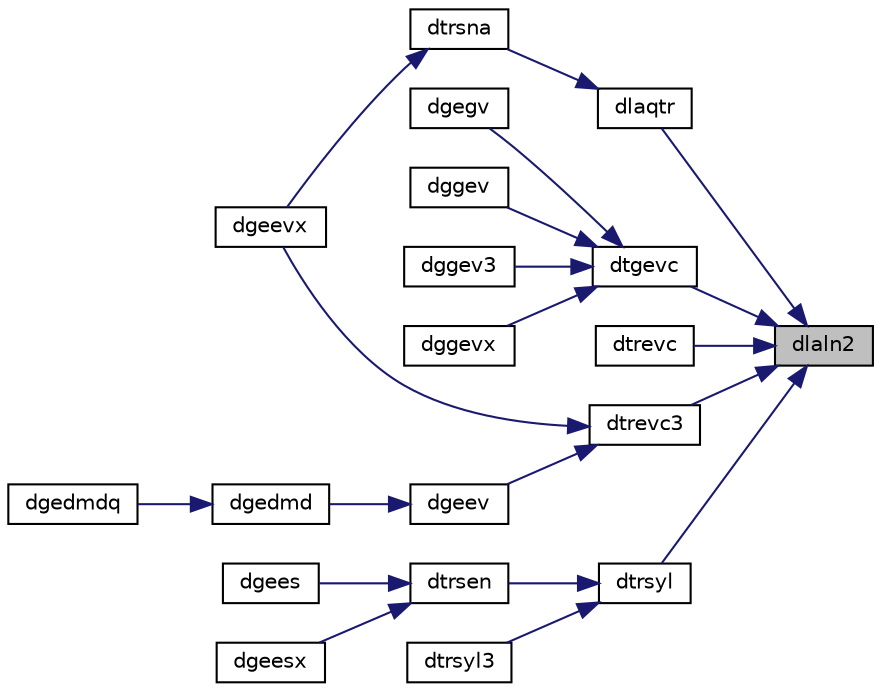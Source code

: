 digraph "dlaln2"
{
 // LATEX_PDF_SIZE
  edge [fontname="Helvetica",fontsize="10",labelfontname="Helvetica",labelfontsize="10"];
  node [fontname="Helvetica",fontsize="10",shape=record];
  rankdir="RL";
  Node1 [label="dlaln2",height=0.2,width=0.4,color="black", fillcolor="grey75", style="filled", fontcolor="black",tooltip="DLALN2 solves a 1-by-1 or 2-by-2 linear system of equations of the specified form."];
  Node1 -> Node2 [dir="back",color="midnightblue",fontsize="10",style="solid",fontname="Helvetica"];
  Node2 [label="dlaqtr",height=0.2,width=0.4,color="black", fillcolor="white", style="filled",URL="$dlaqtr_8f.html#a4ddb5f5d3f584b1bb41d99ab13cf44eb",tooltip="DLAQTR solves a real quasi-triangular system of equations, or a complex quasi-triangular system of sp..."];
  Node2 -> Node3 [dir="back",color="midnightblue",fontsize="10",style="solid",fontname="Helvetica"];
  Node3 [label="dtrsna",height=0.2,width=0.4,color="black", fillcolor="white", style="filled",URL="$dtrsna_8f.html#ab43d2d84b0705732572c187aa4558077",tooltip="DTRSNA"];
  Node3 -> Node4 [dir="back",color="midnightblue",fontsize="10",style="solid",fontname="Helvetica"];
  Node4 [label="dgeevx",height=0.2,width=0.4,color="black", fillcolor="white", style="filled",URL="$dgeevx_8f.html#a4e35e1d4e9b63ba9eef4ba8aff3debae",tooltip="DGEEVX computes the eigenvalues and, optionally, the left and/or right eigenvectors for GE matrices"];
  Node1 -> Node5 [dir="back",color="midnightblue",fontsize="10",style="solid",fontname="Helvetica"];
  Node5 [label="dtgevc",height=0.2,width=0.4,color="black", fillcolor="white", style="filled",URL="$dtgevc_8f.html#a60fe6f45ae036702cf7affea4f0de69c",tooltip="DTGEVC"];
  Node5 -> Node6 [dir="back",color="midnightblue",fontsize="10",style="solid",fontname="Helvetica"];
  Node6 [label="dgegv",height=0.2,width=0.4,color="black", fillcolor="white", style="filled",URL="$dgegv_8f.html#a4a909655349307569c2a11e703a7ac08",tooltip="DGEGV computes the eigenvalues and, optionally, the left and/or right eigenvectors of a real matrix p..."];
  Node5 -> Node7 [dir="back",color="midnightblue",fontsize="10",style="solid",fontname="Helvetica"];
  Node7 [label="dggev",height=0.2,width=0.4,color="black", fillcolor="white", style="filled",URL="$dggev_8f.html#a4f59e87e670a755b41cbdd7e97f36bea",tooltip="DGGEV computes the eigenvalues and, optionally, the left and/or right eigenvectors for GE matrices"];
  Node5 -> Node8 [dir="back",color="midnightblue",fontsize="10",style="solid",fontname="Helvetica"];
  Node8 [label="dggev3",height=0.2,width=0.4,color="black", fillcolor="white", style="filled",URL="$dggev3_8f.html#a28d81b96083b18aa21c47e2e6ff59e5a",tooltip="DGGEV3 computes the eigenvalues and, optionally, the left and/or right eigenvectors for GE matrices (..."];
  Node5 -> Node9 [dir="back",color="midnightblue",fontsize="10",style="solid",fontname="Helvetica"];
  Node9 [label="dggevx",height=0.2,width=0.4,color="black", fillcolor="white", style="filled",URL="$dggevx_8f.html#a58099bb0f4ebe6a1f6f6078e05a6fb78",tooltip="DGGEVX computes the eigenvalues and, optionally, the left and/or right eigenvectors for GE matrices"];
  Node1 -> Node10 [dir="back",color="midnightblue",fontsize="10",style="solid",fontname="Helvetica"];
  Node10 [label="dtrevc",height=0.2,width=0.4,color="black", fillcolor="white", style="filled",URL="$dtrevc_8f.html#a9b4b6d9f16d6869eff87fd28958e3582",tooltip="DTREVC"];
  Node1 -> Node11 [dir="back",color="midnightblue",fontsize="10",style="solid",fontname="Helvetica"];
  Node11 [label="dtrevc3",height=0.2,width=0.4,color="black", fillcolor="white", style="filled",URL="$dtrevc3_8f.html#aec8fffd4deebead8ad19bad3e29a25f3",tooltip="DTREVC3"];
  Node11 -> Node12 [dir="back",color="midnightblue",fontsize="10",style="solid",fontname="Helvetica"];
  Node12 [label="dgeev",height=0.2,width=0.4,color="black", fillcolor="white", style="filled",URL="$dgeev_8f.html#a66e19253344358f5dee1e60502b9e96f",tooltip="DGEEV computes the eigenvalues and, optionally, the left and/or right eigenvectors for GE matrices"];
  Node12 -> Node13 [dir="back",color="midnightblue",fontsize="10",style="solid",fontname="Helvetica"];
  Node13 [label="dgedmd",height=0.2,width=0.4,color="black", fillcolor="white", style="filled",URL="$dgedmd_8f90.html#a873ebfba3e94c6200e9f6da79644abb1",tooltip="DGEDMD computes the Dynamic Mode Decomposition (DMD) for a pair of data snapshot matrices."];
  Node13 -> Node14 [dir="back",color="midnightblue",fontsize="10",style="solid",fontname="Helvetica"];
  Node14 [label="dgedmdq",height=0.2,width=0.4,color="black", fillcolor="white", style="filled",URL="$dgedmdq_8f90.html#a6c9d2f77b73a03970b6e05984167644f",tooltip="DGEDMDQ computes the Dynamic Mode Decomposition (DMD) for a pair of data snapshot matrices."];
  Node11 -> Node4 [dir="back",color="midnightblue",fontsize="10",style="solid",fontname="Helvetica"];
  Node1 -> Node15 [dir="back",color="midnightblue",fontsize="10",style="solid",fontname="Helvetica"];
  Node15 [label="dtrsyl",height=0.2,width=0.4,color="black", fillcolor="white", style="filled",URL="$dtrsyl_8f.html#a8ea8dcc931c1ae67b98251b3a8f8cac9",tooltip="DTRSYL"];
  Node15 -> Node16 [dir="back",color="midnightblue",fontsize="10",style="solid",fontname="Helvetica"];
  Node16 [label="dtrsen",height=0.2,width=0.4,color="black", fillcolor="white", style="filled",URL="$dtrsen_8f.html#afe383d8eb4c3815d8946a5e24ba1899a",tooltip="DTRSEN"];
  Node16 -> Node17 [dir="back",color="midnightblue",fontsize="10",style="solid",fontname="Helvetica"];
  Node17 [label="dgees",height=0.2,width=0.4,color="black", fillcolor="white", style="filled",URL="$dgees_8f.html#a2233e8611b7b529422497036b284b438",tooltip="DGEES computes the eigenvalues, the Schur form, and, optionally, the matrix of Schur vectors for GE m..."];
  Node16 -> Node18 [dir="back",color="midnightblue",fontsize="10",style="solid",fontname="Helvetica"];
  Node18 [label="dgeesx",height=0.2,width=0.4,color="black", fillcolor="white", style="filled",URL="$dgeesx_8f.html#a745081b04dc6f1b5a93a5d8b31aec915",tooltip="DGEESX computes the eigenvalues, the Schur form, and, optionally, the matrix of Schur vectors for GE ..."];
  Node15 -> Node19 [dir="back",color="midnightblue",fontsize="10",style="solid",fontname="Helvetica"];
  Node19 [label="dtrsyl3",height=0.2,width=0.4,color="black", fillcolor="white", style="filled",URL="$dtrsyl3_8f.html#a3801a90e0372cd0208ce058486ff6bda",tooltip="DTRSYL3"];
}
